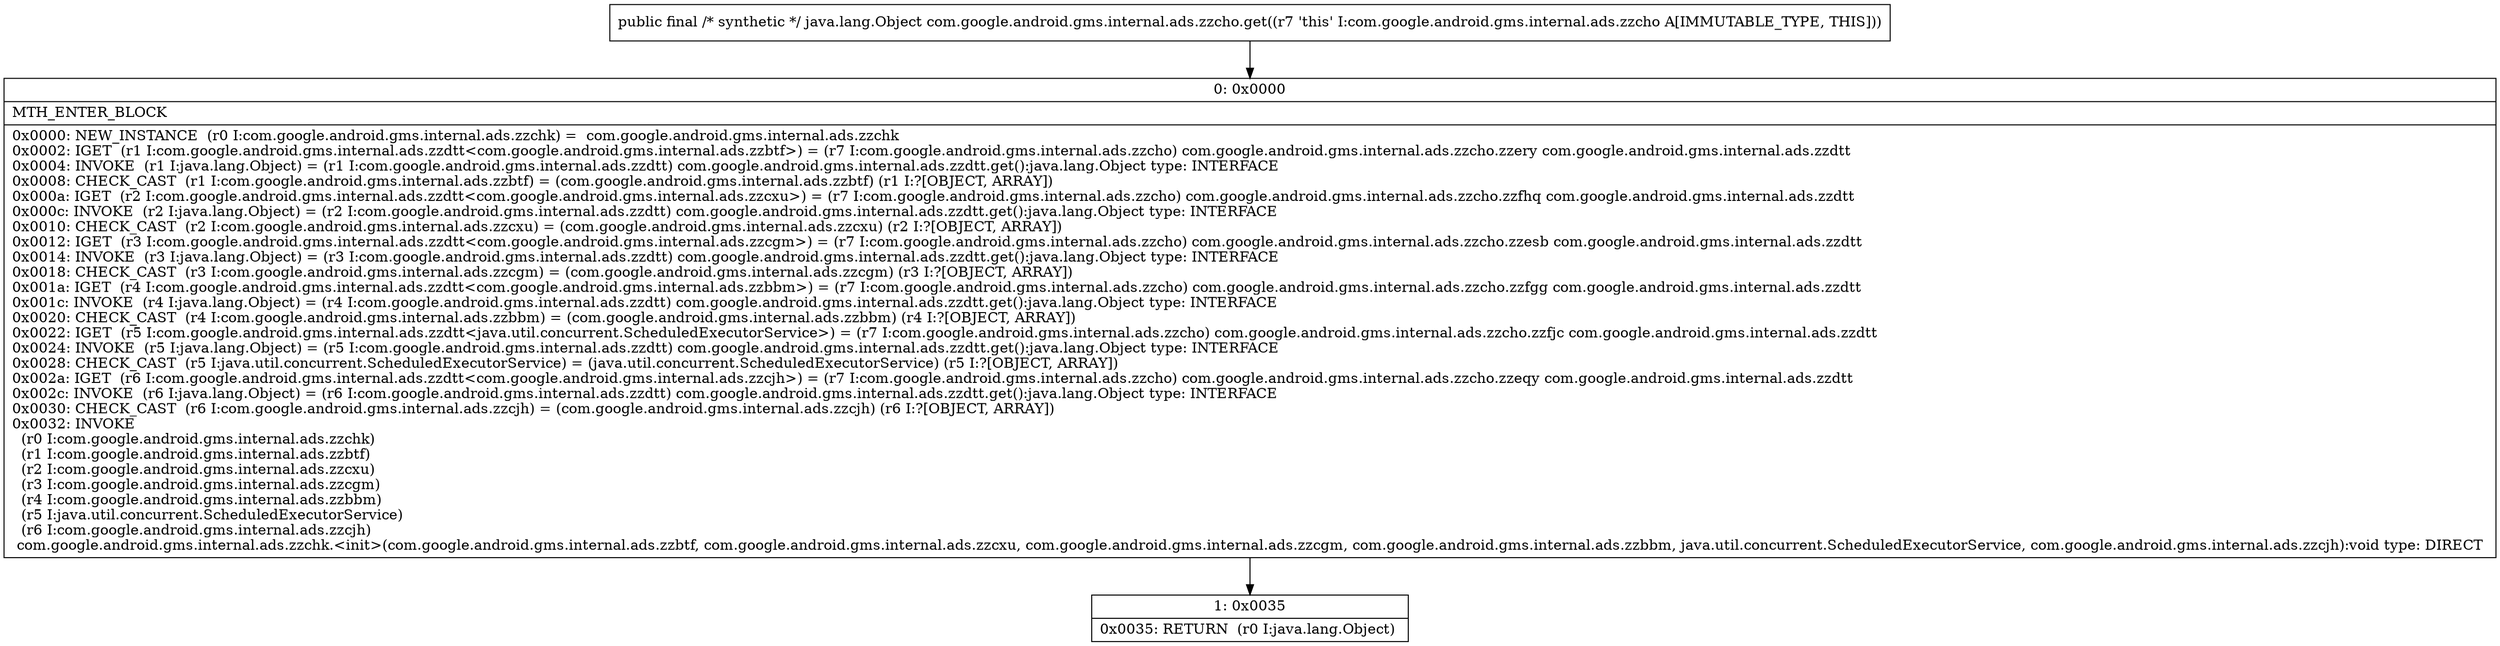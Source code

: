 digraph "CFG forcom.google.android.gms.internal.ads.zzcho.get()Ljava\/lang\/Object;" {
Node_0 [shape=record,label="{0\:\ 0x0000|MTH_ENTER_BLOCK\l|0x0000: NEW_INSTANCE  (r0 I:com.google.android.gms.internal.ads.zzchk) =  com.google.android.gms.internal.ads.zzchk \l0x0002: IGET  (r1 I:com.google.android.gms.internal.ads.zzdtt\<com.google.android.gms.internal.ads.zzbtf\>) = (r7 I:com.google.android.gms.internal.ads.zzcho) com.google.android.gms.internal.ads.zzcho.zzery com.google.android.gms.internal.ads.zzdtt \l0x0004: INVOKE  (r1 I:java.lang.Object) = (r1 I:com.google.android.gms.internal.ads.zzdtt) com.google.android.gms.internal.ads.zzdtt.get():java.lang.Object type: INTERFACE \l0x0008: CHECK_CAST  (r1 I:com.google.android.gms.internal.ads.zzbtf) = (com.google.android.gms.internal.ads.zzbtf) (r1 I:?[OBJECT, ARRAY]) \l0x000a: IGET  (r2 I:com.google.android.gms.internal.ads.zzdtt\<com.google.android.gms.internal.ads.zzcxu\>) = (r7 I:com.google.android.gms.internal.ads.zzcho) com.google.android.gms.internal.ads.zzcho.zzfhq com.google.android.gms.internal.ads.zzdtt \l0x000c: INVOKE  (r2 I:java.lang.Object) = (r2 I:com.google.android.gms.internal.ads.zzdtt) com.google.android.gms.internal.ads.zzdtt.get():java.lang.Object type: INTERFACE \l0x0010: CHECK_CAST  (r2 I:com.google.android.gms.internal.ads.zzcxu) = (com.google.android.gms.internal.ads.zzcxu) (r2 I:?[OBJECT, ARRAY]) \l0x0012: IGET  (r3 I:com.google.android.gms.internal.ads.zzdtt\<com.google.android.gms.internal.ads.zzcgm\>) = (r7 I:com.google.android.gms.internal.ads.zzcho) com.google.android.gms.internal.ads.zzcho.zzesb com.google.android.gms.internal.ads.zzdtt \l0x0014: INVOKE  (r3 I:java.lang.Object) = (r3 I:com.google.android.gms.internal.ads.zzdtt) com.google.android.gms.internal.ads.zzdtt.get():java.lang.Object type: INTERFACE \l0x0018: CHECK_CAST  (r3 I:com.google.android.gms.internal.ads.zzcgm) = (com.google.android.gms.internal.ads.zzcgm) (r3 I:?[OBJECT, ARRAY]) \l0x001a: IGET  (r4 I:com.google.android.gms.internal.ads.zzdtt\<com.google.android.gms.internal.ads.zzbbm\>) = (r7 I:com.google.android.gms.internal.ads.zzcho) com.google.android.gms.internal.ads.zzcho.zzfgg com.google.android.gms.internal.ads.zzdtt \l0x001c: INVOKE  (r4 I:java.lang.Object) = (r4 I:com.google.android.gms.internal.ads.zzdtt) com.google.android.gms.internal.ads.zzdtt.get():java.lang.Object type: INTERFACE \l0x0020: CHECK_CAST  (r4 I:com.google.android.gms.internal.ads.zzbbm) = (com.google.android.gms.internal.ads.zzbbm) (r4 I:?[OBJECT, ARRAY]) \l0x0022: IGET  (r5 I:com.google.android.gms.internal.ads.zzdtt\<java.util.concurrent.ScheduledExecutorService\>) = (r7 I:com.google.android.gms.internal.ads.zzcho) com.google.android.gms.internal.ads.zzcho.zzfjc com.google.android.gms.internal.ads.zzdtt \l0x0024: INVOKE  (r5 I:java.lang.Object) = (r5 I:com.google.android.gms.internal.ads.zzdtt) com.google.android.gms.internal.ads.zzdtt.get():java.lang.Object type: INTERFACE \l0x0028: CHECK_CAST  (r5 I:java.util.concurrent.ScheduledExecutorService) = (java.util.concurrent.ScheduledExecutorService) (r5 I:?[OBJECT, ARRAY]) \l0x002a: IGET  (r6 I:com.google.android.gms.internal.ads.zzdtt\<com.google.android.gms.internal.ads.zzcjh\>) = (r7 I:com.google.android.gms.internal.ads.zzcho) com.google.android.gms.internal.ads.zzcho.zzeqy com.google.android.gms.internal.ads.zzdtt \l0x002c: INVOKE  (r6 I:java.lang.Object) = (r6 I:com.google.android.gms.internal.ads.zzdtt) com.google.android.gms.internal.ads.zzdtt.get():java.lang.Object type: INTERFACE \l0x0030: CHECK_CAST  (r6 I:com.google.android.gms.internal.ads.zzcjh) = (com.google.android.gms.internal.ads.zzcjh) (r6 I:?[OBJECT, ARRAY]) \l0x0032: INVOKE  \l  (r0 I:com.google.android.gms.internal.ads.zzchk)\l  (r1 I:com.google.android.gms.internal.ads.zzbtf)\l  (r2 I:com.google.android.gms.internal.ads.zzcxu)\l  (r3 I:com.google.android.gms.internal.ads.zzcgm)\l  (r4 I:com.google.android.gms.internal.ads.zzbbm)\l  (r5 I:java.util.concurrent.ScheduledExecutorService)\l  (r6 I:com.google.android.gms.internal.ads.zzcjh)\l com.google.android.gms.internal.ads.zzchk.\<init\>(com.google.android.gms.internal.ads.zzbtf, com.google.android.gms.internal.ads.zzcxu, com.google.android.gms.internal.ads.zzcgm, com.google.android.gms.internal.ads.zzbbm, java.util.concurrent.ScheduledExecutorService, com.google.android.gms.internal.ads.zzcjh):void type: DIRECT \l}"];
Node_1 [shape=record,label="{1\:\ 0x0035|0x0035: RETURN  (r0 I:java.lang.Object) \l}"];
MethodNode[shape=record,label="{public final \/* synthetic *\/ java.lang.Object com.google.android.gms.internal.ads.zzcho.get((r7 'this' I:com.google.android.gms.internal.ads.zzcho A[IMMUTABLE_TYPE, THIS])) }"];
MethodNode -> Node_0;
Node_0 -> Node_1;
}

